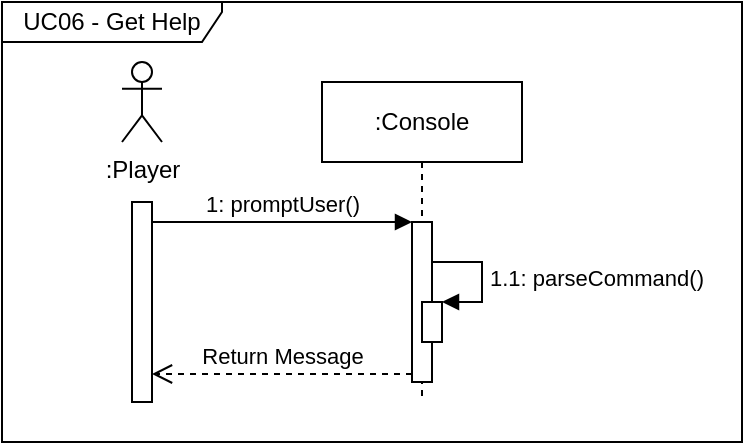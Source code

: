 <mxfile version="12.1.0" type="device" pages="1"><diagram id="RRJ4aRh1Xkf-SiXlw8hr" name="Page-1"><mxGraphModel dx="1315" dy="675" grid="1" gridSize="10" guides="1" tooltips="1" connect="1" arrows="1" fold="1" page="1" pageScale="1" pageWidth="850" pageHeight="1100" math="0" shadow="0"><root><mxCell id="0"/><mxCell id="1" parent="0"/><mxCell id="JToSVzVcMZi-0MoAt5Q_-1" value="UC06 - Get Help" style="shape=umlFrame;whiteSpace=wrap;html=1;width=110;height=20;" vertex="1" parent="1"><mxGeometry x="40" y="40" width="370" height="220" as="geometry"/></mxCell><mxCell id="JToSVzVcMZi-0MoAt5Q_-2" value=":Player" style="shape=umlActor;verticalLabelPosition=bottom;labelBackgroundColor=#ffffff;verticalAlign=top;html=1;" vertex="1" parent="1"><mxGeometry x="100" y="70" width="20" height="40" as="geometry"/></mxCell><mxCell id="JToSVzVcMZi-0MoAt5Q_-3" value="" style="html=1;points=[];perimeter=orthogonalPerimeter;" vertex="1" parent="1"><mxGeometry x="105" y="140" width="10" height="100" as="geometry"/></mxCell><mxCell id="JToSVzVcMZi-0MoAt5Q_-4" value=":Console" style="shape=umlLifeline;perimeter=lifelinePerimeter;whiteSpace=wrap;html=1;container=1;collapsible=0;recursiveResize=0;outlineConnect=0;" vertex="1" parent="1"><mxGeometry x="200" y="80" width="100" height="160" as="geometry"/></mxCell><mxCell id="JToSVzVcMZi-0MoAt5Q_-5" value="" style="html=1;points=[];perimeter=orthogonalPerimeter;" vertex="1" parent="JToSVzVcMZi-0MoAt5Q_-4"><mxGeometry x="45" y="70" width="10" height="80" as="geometry"/></mxCell><mxCell id="JToSVzVcMZi-0MoAt5Q_-12" value="" style="html=1;points=[];perimeter=orthogonalPerimeter;" vertex="1" parent="JToSVzVcMZi-0MoAt5Q_-4"><mxGeometry x="50" y="110" width="10" height="20" as="geometry"/></mxCell><mxCell id="JToSVzVcMZi-0MoAt5Q_-13" value="1.1: parseCommand()" style="edgeStyle=orthogonalEdgeStyle;html=1;align=left;spacingLeft=2;endArrow=block;rounded=0;entryX=1;entryY=0;" edge="1" target="JToSVzVcMZi-0MoAt5Q_-12" parent="JToSVzVcMZi-0MoAt5Q_-4"><mxGeometry relative="1" as="geometry"><mxPoint x="55" y="90" as="sourcePoint"/><Array as="points"><mxPoint x="80" y="90"/></Array></mxGeometry></mxCell><mxCell id="JToSVzVcMZi-0MoAt5Q_-6" value="1: promptUser()" style="html=1;verticalAlign=bottom;endArrow=block;entryX=0;entryY=0;" edge="1" target="JToSVzVcMZi-0MoAt5Q_-5" parent="1" source="JToSVzVcMZi-0MoAt5Q_-3"><mxGeometry relative="1" as="geometry"><mxPoint x="215" y="150" as="sourcePoint"/></mxGeometry></mxCell><mxCell id="JToSVzVcMZi-0MoAt5Q_-7" value="Return Message" style="html=1;verticalAlign=bottom;endArrow=open;dashed=1;endSize=8;exitX=0;exitY=0.95;" edge="1" source="JToSVzVcMZi-0MoAt5Q_-5" parent="1" target="JToSVzVcMZi-0MoAt5Q_-3"><mxGeometry relative="1" as="geometry"><mxPoint x="160" y="577" as="targetPoint"/></mxGeometry></mxCell></root></mxGraphModel></diagram></mxfile>